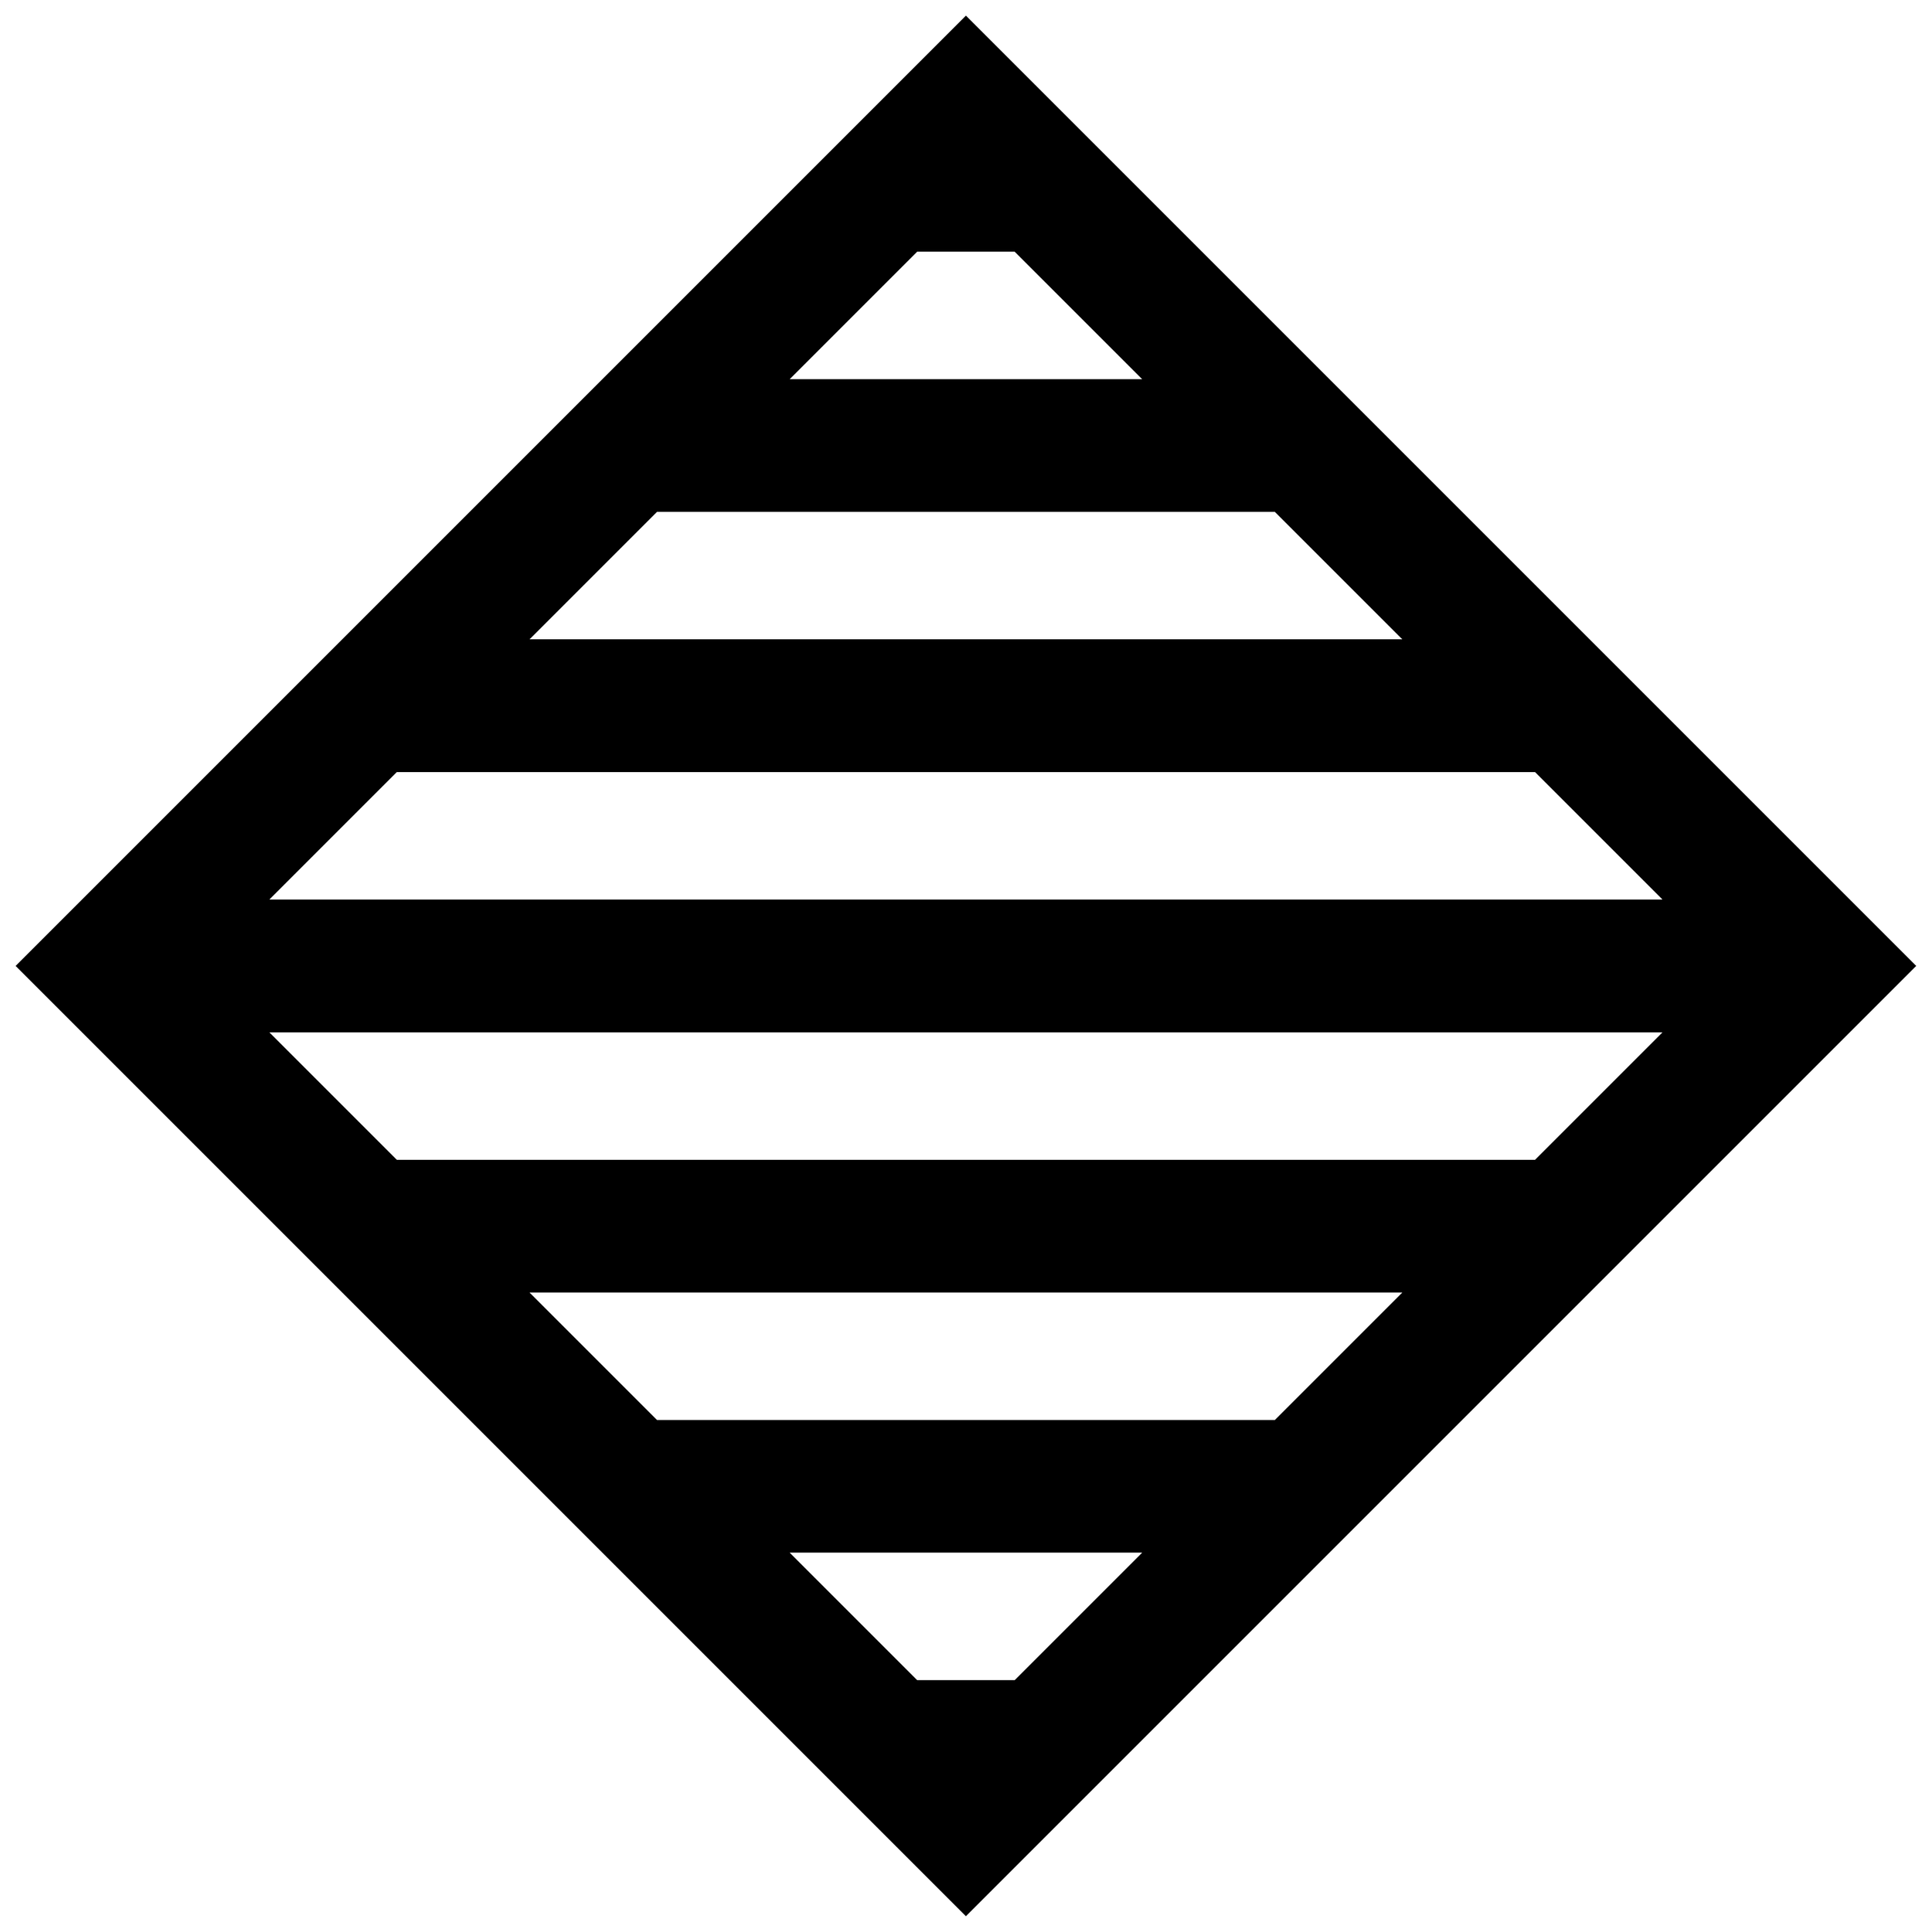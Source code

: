 


\begin{tikzpicture}[y=0.80pt, x=0.80pt, yscale=-1.0, xscale=1.0, inner sep=0pt, outer sep=0pt]
\begin{scope}[shift={(100.0,1706.0)},nonzero rule]
  \path[draw=.,fill=.,line width=1.600pt] (1490.0,-582.0) --
    (761.0,147.0) -- (32.0,-582.0) -- (761.0,-1311.0) --
    (1490.0,-582.0) -- cycle(899.0,-1032.0) -- (799.0,-1132.0)
    -- (723.0,-1132.0) -- (623.0,-1032.0) -- (899.0,-1032.0) --
    cycle(1099.0,-832.0) -- (999.0,-932.0) -- (523.0,-932.0) --
    (423.0,-832.0) -- (1099.0,-832.0) -- cycle(1299.0,-632.0) --
    (1199.0,-732.0) -- (323.0,-732.0) -- (223.0,-632.0) --
    (1299.0,-632.0) -- cycle(1299.0,-532.0) -- (223.0,-532.0) --
    (323.0,-432.0) -- (1199.0,-432.0) -- (1299.0,-532.0) --
    cycle(1099.0,-332.0) -- (423.0,-332.0) -- (523.0,-232.0) --
    (999.0,-232.0) -- (1099.0,-332.0) -- cycle(899.0,-132.0) --
    (623.0,-132.0) -- (723.0,-32.0) -- (799.0,-32.0) --
    (899.0,-132.0) -- cycle;
\end{scope}

\end{tikzpicture}

